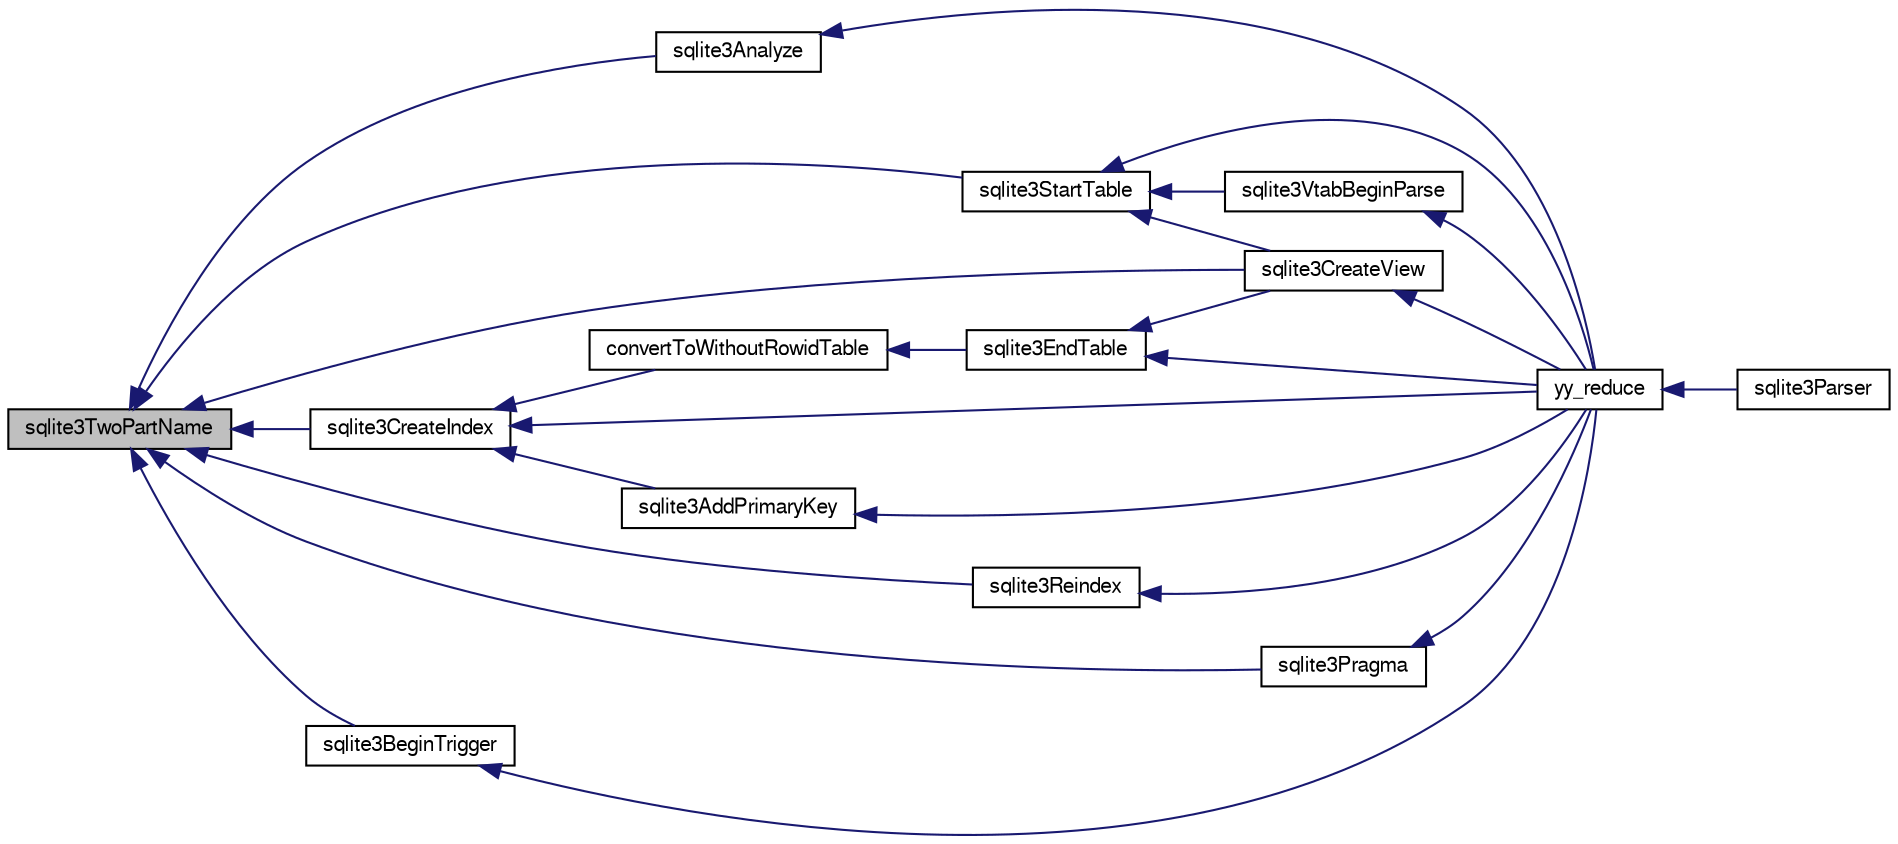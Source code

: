 digraph "sqlite3TwoPartName"
{
  edge [fontname="FreeSans",fontsize="10",labelfontname="FreeSans",labelfontsize="10"];
  node [fontname="FreeSans",fontsize="10",shape=record];
  rankdir="LR";
  Node728663 [label="sqlite3TwoPartName",height=0.2,width=0.4,color="black", fillcolor="grey75", style="filled", fontcolor="black"];
  Node728663 -> Node728664 [dir="back",color="midnightblue",fontsize="10",style="solid",fontname="FreeSans"];
  Node728664 [label="sqlite3Analyze",height=0.2,width=0.4,color="black", fillcolor="white", style="filled",URL="$sqlite3_8c.html#ac696deb1ccaae3fa855cfbd0bfd4d048"];
  Node728664 -> Node728665 [dir="back",color="midnightblue",fontsize="10",style="solid",fontname="FreeSans"];
  Node728665 [label="yy_reduce",height=0.2,width=0.4,color="black", fillcolor="white", style="filled",URL="$sqlite3_8c.html#a7c419a9b25711c666a9a2449ef377f14"];
  Node728665 -> Node728666 [dir="back",color="midnightblue",fontsize="10",style="solid",fontname="FreeSans"];
  Node728666 [label="sqlite3Parser",height=0.2,width=0.4,color="black", fillcolor="white", style="filled",URL="$sqlite3_8c.html#a0327d71a5fabe0b6a343d78a2602e72a"];
  Node728663 -> Node728667 [dir="back",color="midnightblue",fontsize="10",style="solid",fontname="FreeSans"];
  Node728667 [label="sqlite3StartTable",height=0.2,width=0.4,color="black", fillcolor="white", style="filled",URL="$sqlite3_8c.html#af49b4395f39d9078a0dda2484c183012"];
  Node728667 -> Node728668 [dir="back",color="midnightblue",fontsize="10",style="solid",fontname="FreeSans"];
  Node728668 [label="sqlite3CreateView",height=0.2,width=0.4,color="black", fillcolor="white", style="filled",URL="$sqlite3_8c.html#a9d85cb00ff71dee5cd9a019503a6982e"];
  Node728668 -> Node728665 [dir="back",color="midnightblue",fontsize="10",style="solid",fontname="FreeSans"];
  Node728667 -> Node728669 [dir="back",color="midnightblue",fontsize="10",style="solid",fontname="FreeSans"];
  Node728669 [label="sqlite3VtabBeginParse",height=0.2,width=0.4,color="black", fillcolor="white", style="filled",URL="$sqlite3_8c.html#a081b9e174ed9650ac90990d60cd36e96"];
  Node728669 -> Node728665 [dir="back",color="midnightblue",fontsize="10",style="solid",fontname="FreeSans"];
  Node728667 -> Node728665 [dir="back",color="midnightblue",fontsize="10",style="solid",fontname="FreeSans"];
  Node728663 -> Node728668 [dir="back",color="midnightblue",fontsize="10",style="solid",fontname="FreeSans"];
  Node728663 -> Node728670 [dir="back",color="midnightblue",fontsize="10",style="solid",fontname="FreeSans"];
  Node728670 [label="sqlite3CreateIndex",height=0.2,width=0.4,color="black", fillcolor="white", style="filled",URL="$sqlite3_8c.html#a8dbe5e590ab6c58a8c45f34f7c81e825"];
  Node728670 -> Node728671 [dir="back",color="midnightblue",fontsize="10",style="solid",fontname="FreeSans"];
  Node728671 [label="sqlite3AddPrimaryKey",height=0.2,width=0.4,color="black", fillcolor="white", style="filled",URL="$sqlite3_8c.html#af2b0672c3379d2a7d927d210ae0ade62"];
  Node728671 -> Node728665 [dir="back",color="midnightblue",fontsize="10",style="solid",fontname="FreeSans"];
  Node728670 -> Node728672 [dir="back",color="midnightblue",fontsize="10",style="solid",fontname="FreeSans"];
  Node728672 [label="convertToWithoutRowidTable",height=0.2,width=0.4,color="black", fillcolor="white", style="filled",URL="$sqlite3_8c.html#a0d41effc4e4a0ba740429a08f6747313"];
  Node728672 -> Node728673 [dir="back",color="midnightblue",fontsize="10",style="solid",fontname="FreeSans"];
  Node728673 [label="sqlite3EndTable",height=0.2,width=0.4,color="black", fillcolor="white", style="filled",URL="$sqlite3_8c.html#a7b5f2c66c0f0b6f819d970ca389768b0"];
  Node728673 -> Node728668 [dir="back",color="midnightblue",fontsize="10",style="solid",fontname="FreeSans"];
  Node728673 -> Node728665 [dir="back",color="midnightblue",fontsize="10",style="solid",fontname="FreeSans"];
  Node728670 -> Node728665 [dir="back",color="midnightblue",fontsize="10",style="solid",fontname="FreeSans"];
  Node728663 -> Node728674 [dir="back",color="midnightblue",fontsize="10",style="solid",fontname="FreeSans"];
  Node728674 [label="sqlite3Reindex",height=0.2,width=0.4,color="black", fillcolor="white", style="filled",URL="$sqlite3_8c.html#abd189e31189391e1ef114b413ff4abbf"];
  Node728674 -> Node728665 [dir="back",color="midnightblue",fontsize="10",style="solid",fontname="FreeSans"];
  Node728663 -> Node728675 [dir="back",color="midnightblue",fontsize="10",style="solid",fontname="FreeSans"];
  Node728675 [label="sqlite3Pragma",height=0.2,width=0.4,color="black", fillcolor="white", style="filled",URL="$sqlite3_8c.html#a111391370f58f8e6a6eca51fd34d62ed"];
  Node728675 -> Node728665 [dir="back",color="midnightblue",fontsize="10",style="solid",fontname="FreeSans"];
  Node728663 -> Node728676 [dir="back",color="midnightblue",fontsize="10",style="solid",fontname="FreeSans"];
  Node728676 [label="sqlite3BeginTrigger",height=0.2,width=0.4,color="black", fillcolor="white", style="filled",URL="$sqlite3_8c.html#ac20a731dbd52edec68a09962c7f39a4c"];
  Node728676 -> Node728665 [dir="back",color="midnightblue",fontsize="10",style="solid",fontname="FreeSans"];
}
